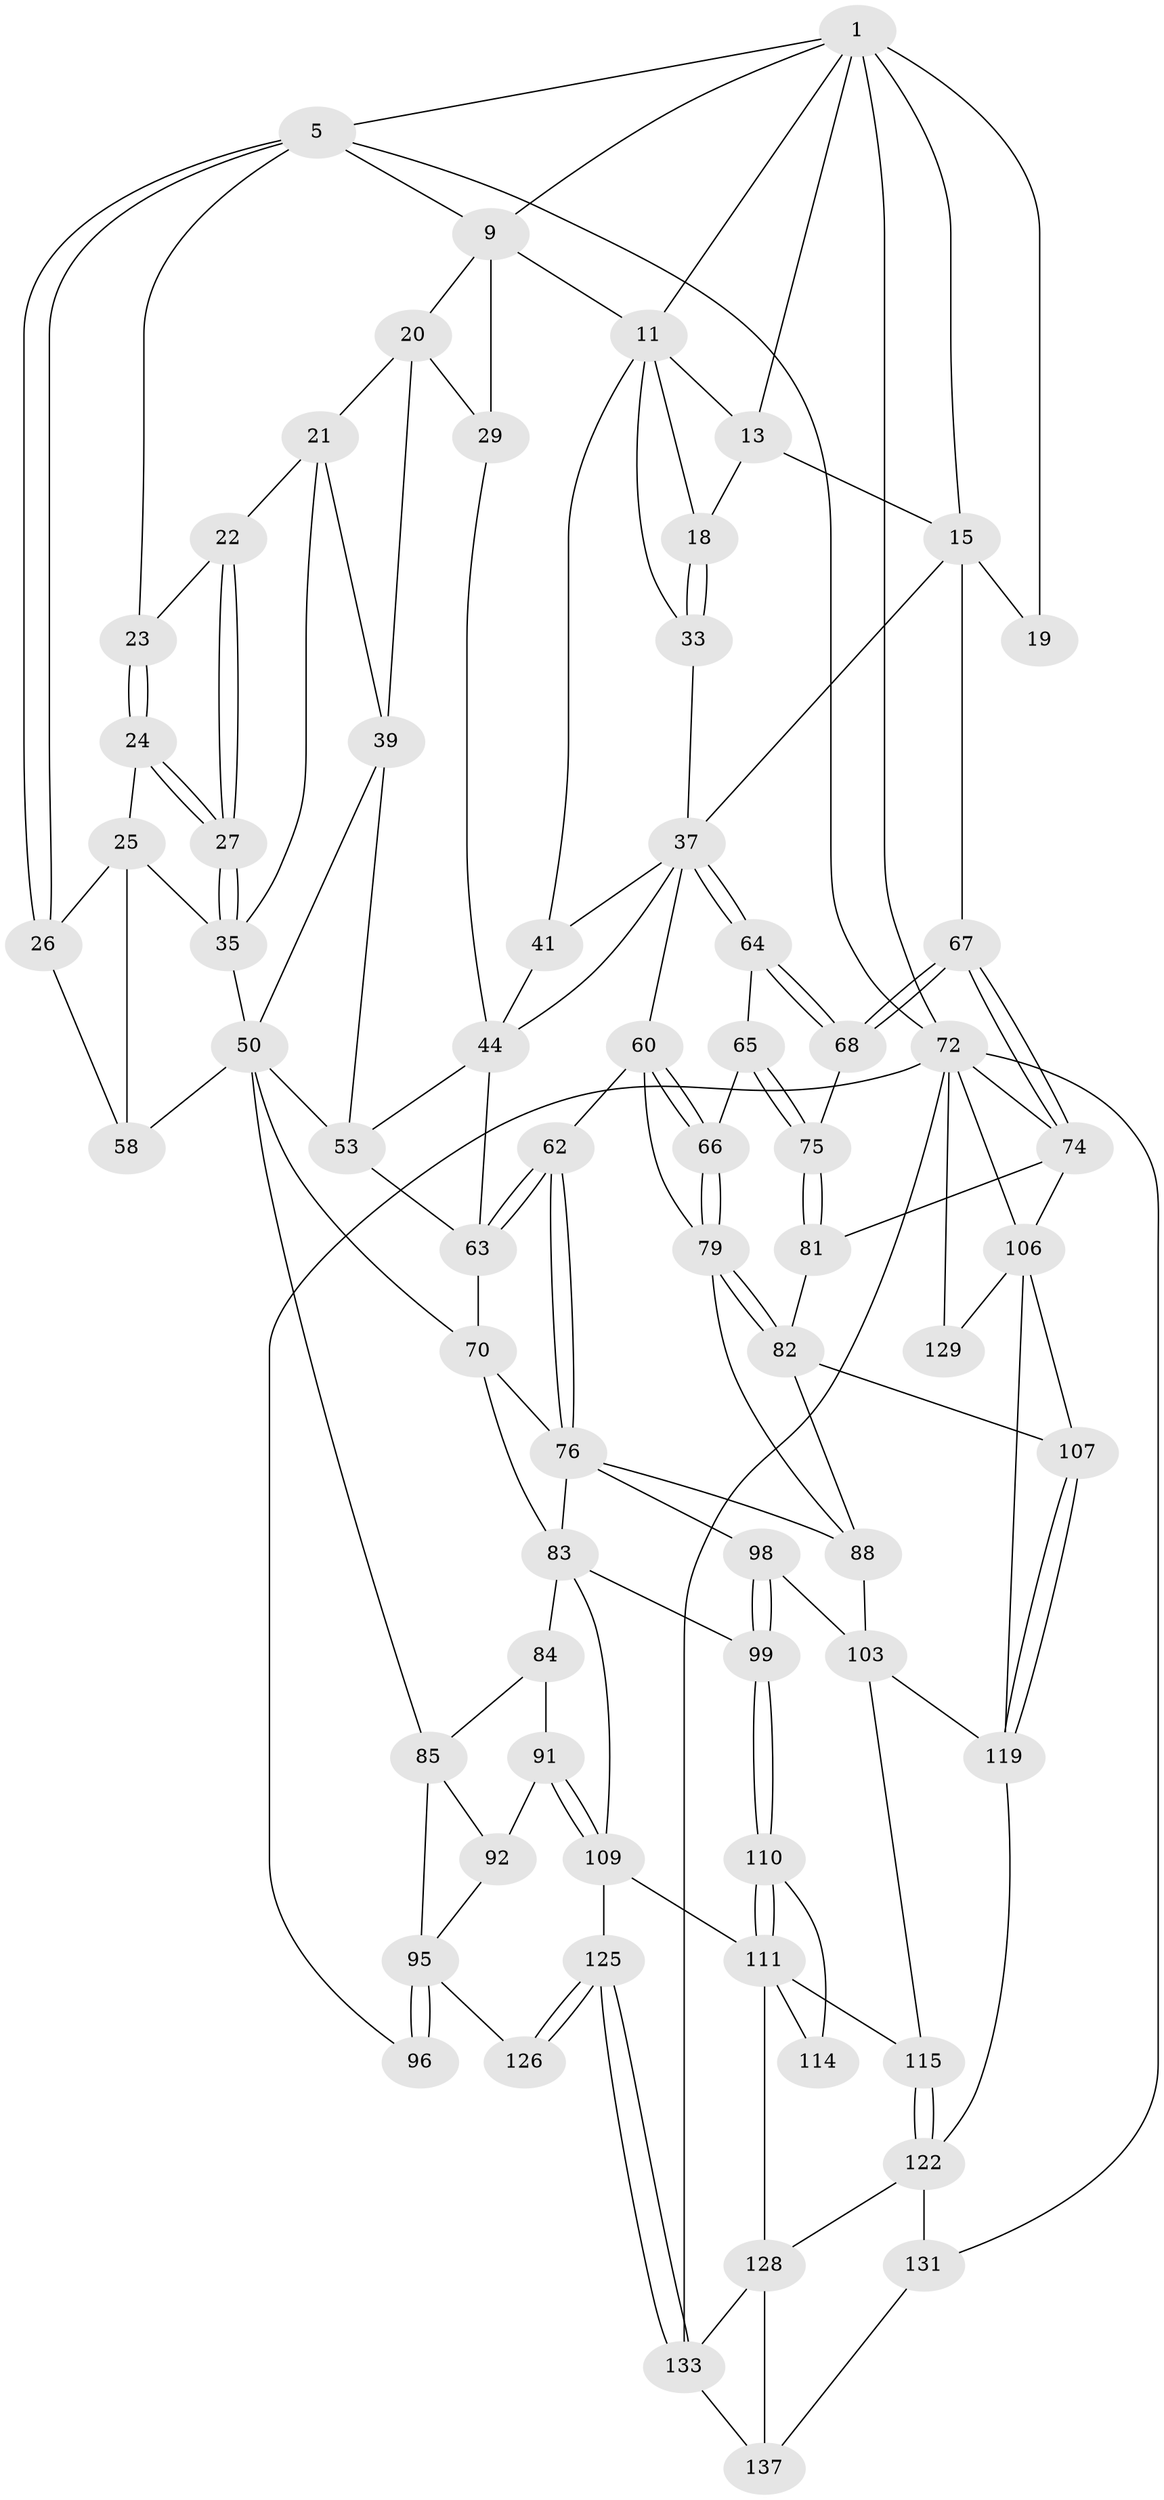 // original degree distribution, {3: 0.028985507246376812, 5: 0.5072463768115942, 4: 0.2246376811594203, 6: 0.2391304347826087}
// Generated by graph-tools (version 1.1) at 2025/16/03/09/25 04:16:49]
// undirected, 69 vertices, 155 edges
graph export_dot {
graph [start="1"]
  node [color=gray90,style=filled];
  1 [pos="+0.5215281910393472+0",super="+8+2"];
  5 [pos="+0+0",super="+6"];
  9 [pos="+0.4716749951910626+0.08529462306560515",super="+10+28"];
  11 [pos="+0.6226653475714237+0.08083095370075222",super="+12+31"];
  13 [pos="+0.7993469146069823+0",super="+17"];
  15 [pos="+0.9247466260684115+0.1557528002929378",super="+16"];
  18 [pos="+0.7485567990878579+0.13718507876475183"];
  19 [pos="+1+0.13767837609438882",super="+42"];
  20 [pos="+0.33296343738057715+0.13341877653034345",super="+30"];
  21 [pos="+0.2775396339356538+0.09532093854139208",super="+34"];
  22 [pos="+0.23935357492757162+0.03487646584326991"];
  23 [pos="+0.13128348888110888+0"];
  24 [pos="+0.1252112255016244+0.18575977794454138"];
  25 [pos="+0.09246605420885144+0.17970273378967866",super="+47"];
  26 [pos="+0+0"];
  27 [pos="+0.14954765934992723+0.21147250950681612"];
  29 [pos="+0.3833913843670732+0.2715336000886405"];
  33 [pos="+0.7455273449751508+0.15370581311486287"];
  35 [pos="+0.17160468223809855+0.2499576303741902",super="+46"];
  37 [pos="+0.7798781675726506+0.2750049572988204",super="+38"];
  39 [pos="+0.34058580860260235+0.26901241938806425",super="+49"];
  41 [pos="+0.5869004377985224+0.199879033107642",super="+43"];
  44 [pos="+0.42978070127110135+0.3160347130852882",super="+45+55"];
  50 [pos="+0.16118450250552452+0.3333490010370262",super="+56"];
  53 [pos="+0.30114964181301535+0.4013286744456767",super="+54"];
  58 [pos="+0+0.3758139505941477"];
  60 [pos="+0.6174455629604026+0.4823425056110755",super="+61"];
  62 [pos="+0.5209908642557115+0.4893648661786311"];
  63 [pos="+0.47130987911268724+0.44131561518692336",super="+69"];
  64 [pos="+0.8191533983416142+0.3526290301629262"];
  65 [pos="+0.719424336294352+0.48849849333296613"];
  66 [pos="+0.6831095920995266+0.5045307221915183"];
  67 [pos="+1+0.4618669013043899"];
  68 [pos="+0.9819134364859256+0.4714080874467716"];
  70 [pos="+0.3487855678586858+0.5181326198376612",super="+71"];
  72 [pos="+1+1",super="+130+97+73"];
  74 [pos="+1+0.7460348912827033",super="+100"];
  75 [pos="+0.8766314681479405+0.5710525925118911"];
  76 [pos="+0.50190839488088+0.5986842222194508",super="+77"];
  79 [pos="+0.7114637620258792+0.6109038821440679",super="+80"];
  81 [pos="+0.8484186241077228+0.6263412372060333"];
  82 [pos="+0.7464326082806365+0.6391390451486048",super="+101"];
  83 [pos="+0.23197133847829032+0.5890509622606982",super="+87"];
  84 [pos="+0.2291659491923455+0.6069290580469441",super="+90"];
  85 [pos="+0.19450871188965907+0.629817596313689",super="+86"];
  88 [pos="+0.6106293965451193+0.6539753806887554",super="+89+102"];
  91 [pos="+0.1832638804500061+0.7521728347383151"];
  92 [pos="+0.176240644488941+0.7531940217063152"];
  95 [pos="+0+0.7503433259177456",super="+123"];
  96 [pos="+0+0.8725171558629587"];
  98 [pos="+0.4111549388234772+0.6718195409025348"];
  99 [pos="+0.35377893582971875+0.7293971526333511"];
  103 [pos="+0.533647115060228+0.6838340020384018",super="+104+108"];
  106 [pos="+0.8765951068493232+0.7094966799182816",super="+117"];
  107 [pos="+0.8334028582518268+0.740592677779609"];
  109 [pos="+0.2803476276313892+0.8254243663234172",super="+113"];
  110 [pos="+0.3577456871614301+0.7352084024113655"];
  111 [pos="+0.3540783376564711+0.8307555473191817",super="+112+116"];
  114 [pos="+0.4213441750781884+0.7410403218615704"];
  115 [pos="+0.5195968406518003+0.8371656736628836"];
  119 [pos="+0.7820385821029754+0.8337351284143169",super="+121"];
  122 [pos="+0.5753483361189708+0.9426949598227223",super="+127"];
  125 [pos="+0.23173526635475306+0.9043877017190078"];
  126 [pos="+0.21857053145836855+0.8880861065108672"];
  128 [pos="+0.35784155974659826+0.8980051404695217",super="+135"];
  129 [pos="+0.8021223284105363+1"];
  131 [pos="+0.6215395399164293+1"];
  133 [pos="+0.19580424234678026+0.988229423813656",super="+134"];
  137 [pos="+0.6117981253422343+1",super="+138"];
  1 -- 11;
  1 -- 9;
  1 -- 19 [weight=2];
  1 -- 5;
  1 -- 72;
  1 -- 13;
  1 -- 15;
  5 -- 26;
  5 -- 26;
  5 -- 9;
  5 -- 23;
  5 -- 72;
  9 -- 20;
  9 -- 29;
  9 -- 11;
  11 -- 18;
  11 -- 13;
  11 -- 41;
  11 -- 33;
  13 -- 18;
  13 -- 15;
  15 -- 19 [weight=2];
  15 -- 67;
  15 -- 37;
  18 -- 33;
  18 -- 33;
  20 -- 21;
  20 -- 29;
  20 -- 39;
  21 -- 22;
  21 -- 35;
  21 -- 39;
  22 -- 23;
  22 -- 27;
  22 -- 27;
  23 -- 24;
  23 -- 24;
  24 -- 25;
  24 -- 27;
  24 -- 27;
  25 -- 26;
  25 -- 58;
  25 -- 35;
  26 -- 58;
  27 -- 35;
  27 -- 35;
  29 -- 44;
  33 -- 37;
  35 -- 50;
  37 -- 64;
  37 -- 64;
  37 -- 41 [weight=2];
  37 -- 60;
  37 -- 44;
  39 -- 50;
  39 -- 53;
  41 -- 44;
  44 -- 53;
  44 -- 63;
  50 -- 53;
  50 -- 85;
  50 -- 58;
  50 -- 70;
  53 -- 63;
  60 -- 66;
  60 -- 66;
  60 -- 62;
  60 -- 79;
  62 -- 63;
  62 -- 63;
  62 -- 76;
  62 -- 76;
  63 -- 70;
  64 -- 65;
  64 -- 68;
  64 -- 68;
  65 -- 66;
  65 -- 75;
  65 -- 75;
  66 -- 79;
  66 -- 79;
  67 -- 68;
  67 -- 68;
  67 -- 74;
  67 -- 74;
  68 -- 75;
  70 -- 76;
  70 -- 83;
  72 -- 129;
  72 -- 131;
  72 -- 96;
  72 -- 133;
  72 -- 74;
  72 -- 106;
  74 -- 81;
  74 -- 106;
  75 -- 81;
  75 -- 81;
  76 -- 98;
  76 -- 83;
  76 -- 88;
  79 -- 82;
  79 -- 82;
  79 -- 88;
  81 -- 82;
  82 -- 107;
  82 -- 88;
  83 -- 84 [weight=2];
  83 -- 99;
  83 -- 109;
  84 -- 85;
  84 -- 91;
  85 -- 92;
  85 -- 95;
  88 -- 103 [weight=2];
  91 -- 92;
  91 -- 109;
  91 -- 109;
  92 -- 95;
  95 -- 96 [weight=2];
  95 -- 96;
  95 -- 126;
  98 -- 99;
  98 -- 99;
  98 -- 103;
  99 -- 110;
  99 -- 110;
  103 -- 115;
  103 -- 119;
  106 -- 107;
  106 -- 129 [weight=2];
  106 -- 119;
  107 -- 119;
  107 -- 119;
  109 -- 125;
  109 -- 111;
  110 -- 111;
  110 -- 111;
  110 -- 114;
  111 -- 128;
  111 -- 114;
  111 -- 115;
  115 -- 122;
  115 -- 122;
  119 -- 122;
  122 -- 128;
  122 -- 131;
  125 -- 126;
  125 -- 126;
  125 -- 133;
  125 -- 133;
  128 -- 137 [weight=2];
  128 -- 133;
  131 -- 137;
  133 -- 137;
}
